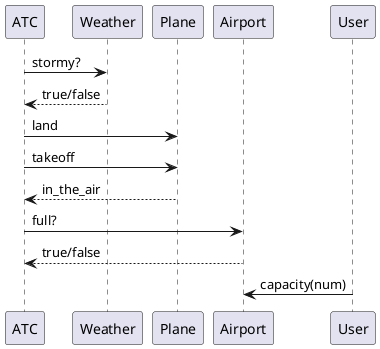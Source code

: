 @startuml

ATC -> Weather: stormy?
ATC <-- Weather: true/false
ATC -> Plane: land
ATC -> Plane:  takeoff
ATC <-- Plane: in_the_air
ATC -> Airport: full?
ATC <-- Airport: true/false
User -> Airport: capacity(num)



@enduml
